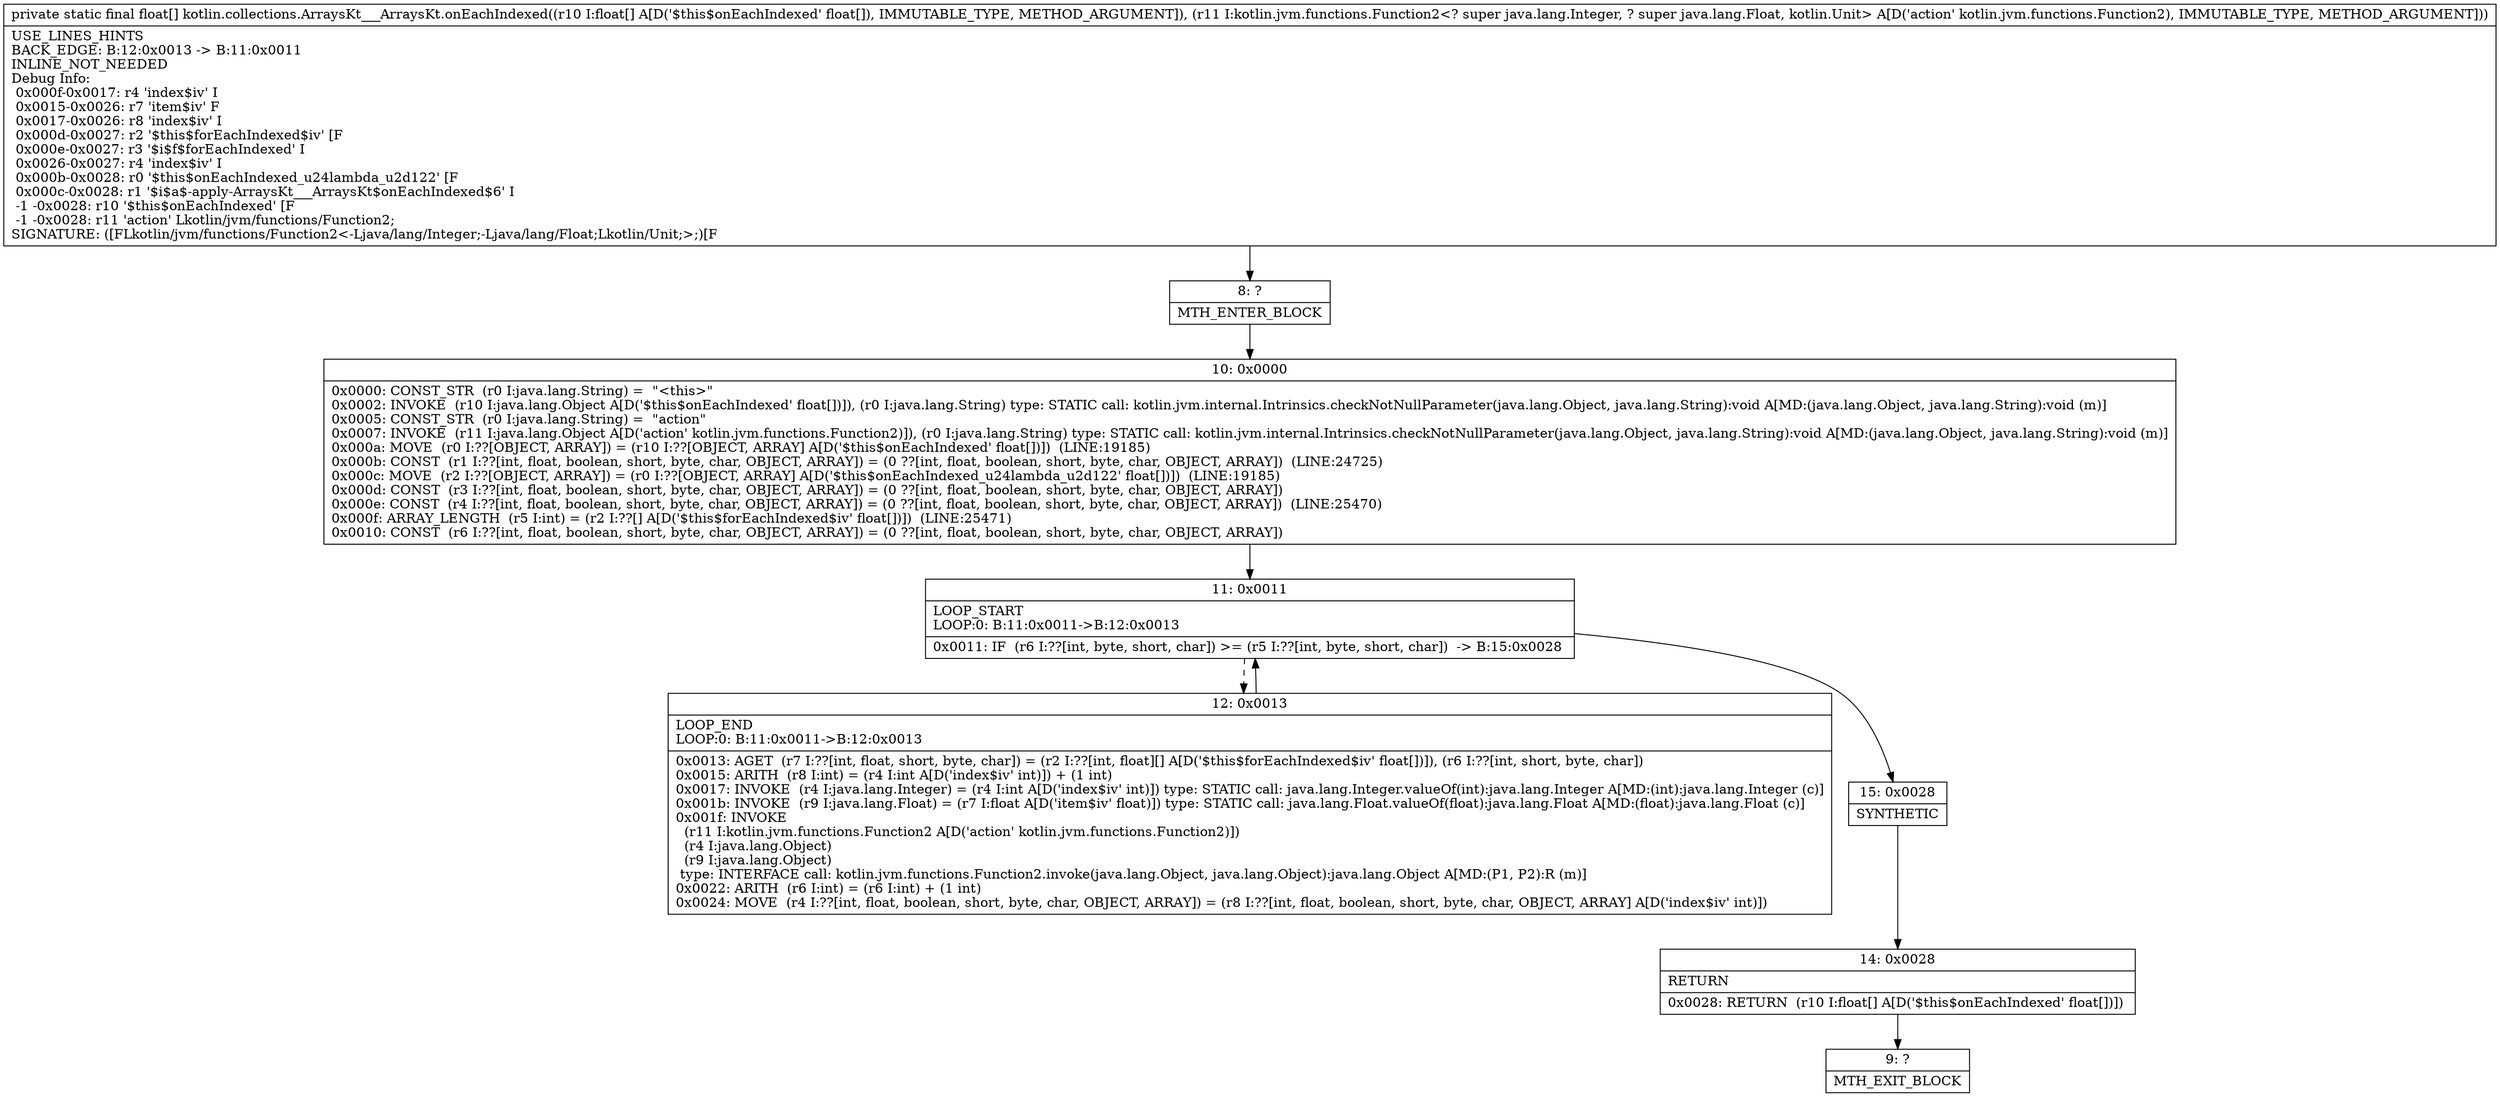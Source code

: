 digraph "CFG forkotlin.collections.ArraysKt___ArraysKt.onEachIndexed([FLkotlin\/jvm\/functions\/Function2;)[F" {
Node_8 [shape=record,label="{8\:\ ?|MTH_ENTER_BLOCK\l}"];
Node_10 [shape=record,label="{10\:\ 0x0000|0x0000: CONST_STR  (r0 I:java.lang.String) =  \"\<this\>\" \l0x0002: INVOKE  (r10 I:java.lang.Object A[D('$this$onEachIndexed' float[])]), (r0 I:java.lang.String) type: STATIC call: kotlin.jvm.internal.Intrinsics.checkNotNullParameter(java.lang.Object, java.lang.String):void A[MD:(java.lang.Object, java.lang.String):void (m)]\l0x0005: CONST_STR  (r0 I:java.lang.String) =  \"action\" \l0x0007: INVOKE  (r11 I:java.lang.Object A[D('action' kotlin.jvm.functions.Function2)]), (r0 I:java.lang.String) type: STATIC call: kotlin.jvm.internal.Intrinsics.checkNotNullParameter(java.lang.Object, java.lang.String):void A[MD:(java.lang.Object, java.lang.String):void (m)]\l0x000a: MOVE  (r0 I:??[OBJECT, ARRAY]) = (r10 I:??[OBJECT, ARRAY] A[D('$this$onEachIndexed' float[])])  (LINE:19185)\l0x000b: CONST  (r1 I:??[int, float, boolean, short, byte, char, OBJECT, ARRAY]) = (0 ??[int, float, boolean, short, byte, char, OBJECT, ARRAY])  (LINE:24725)\l0x000c: MOVE  (r2 I:??[OBJECT, ARRAY]) = (r0 I:??[OBJECT, ARRAY] A[D('$this$onEachIndexed_u24lambda_u2d122' float[])])  (LINE:19185)\l0x000d: CONST  (r3 I:??[int, float, boolean, short, byte, char, OBJECT, ARRAY]) = (0 ??[int, float, boolean, short, byte, char, OBJECT, ARRAY]) \l0x000e: CONST  (r4 I:??[int, float, boolean, short, byte, char, OBJECT, ARRAY]) = (0 ??[int, float, boolean, short, byte, char, OBJECT, ARRAY])  (LINE:25470)\l0x000f: ARRAY_LENGTH  (r5 I:int) = (r2 I:??[] A[D('$this$forEachIndexed$iv' float[])])  (LINE:25471)\l0x0010: CONST  (r6 I:??[int, float, boolean, short, byte, char, OBJECT, ARRAY]) = (0 ??[int, float, boolean, short, byte, char, OBJECT, ARRAY]) \l}"];
Node_11 [shape=record,label="{11\:\ 0x0011|LOOP_START\lLOOP:0: B:11:0x0011\-\>B:12:0x0013\l|0x0011: IF  (r6 I:??[int, byte, short, char]) \>= (r5 I:??[int, byte, short, char])  \-\> B:15:0x0028 \l}"];
Node_12 [shape=record,label="{12\:\ 0x0013|LOOP_END\lLOOP:0: B:11:0x0011\-\>B:12:0x0013\l|0x0013: AGET  (r7 I:??[int, float, short, byte, char]) = (r2 I:??[int, float][] A[D('$this$forEachIndexed$iv' float[])]), (r6 I:??[int, short, byte, char]) \l0x0015: ARITH  (r8 I:int) = (r4 I:int A[D('index$iv' int)]) + (1 int) \l0x0017: INVOKE  (r4 I:java.lang.Integer) = (r4 I:int A[D('index$iv' int)]) type: STATIC call: java.lang.Integer.valueOf(int):java.lang.Integer A[MD:(int):java.lang.Integer (c)]\l0x001b: INVOKE  (r9 I:java.lang.Float) = (r7 I:float A[D('item$iv' float)]) type: STATIC call: java.lang.Float.valueOf(float):java.lang.Float A[MD:(float):java.lang.Float (c)]\l0x001f: INVOKE  \l  (r11 I:kotlin.jvm.functions.Function2 A[D('action' kotlin.jvm.functions.Function2)])\l  (r4 I:java.lang.Object)\l  (r9 I:java.lang.Object)\l type: INTERFACE call: kotlin.jvm.functions.Function2.invoke(java.lang.Object, java.lang.Object):java.lang.Object A[MD:(P1, P2):R (m)]\l0x0022: ARITH  (r6 I:int) = (r6 I:int) + (1 int) \l0x0024: MOVE  (r4 I:??[int, float, boolean, short, byte, char, OBJECT, ARRAY]) = (r8 I:??[int, float, boolean, short, byte, char, OBJECT, ARRAY] A[D('index$iv' int)]) \l}"];
Node_15 [shape=record,label="{15\:\ 0x0028|SYNTHETIC\l}"];
Node_14 [shape=record,label="{14\:\ 0x0028|RETURN\l|0x0028: RETURN  (r10 I:float[] A[D('$this$onEachIndexed' float[])]) \l}"];
Node_9 [shape=record,label="{9\:\ ?|MTH_EXIT_BLOCK\l}"];
MethodNode[shape=record,label="{private static final float[] kotlin.collections.ArraysKt___ArraysKt.onEachIndexed((r10 I:float[] A[D('$this$onEachIndexed' float[]), IMMUTABLE_TYPE, METHOD_ARGUMENT]), (r11 I:kotlin.jvm.functions.Function2\<? super java.lang.Integer, ? super java.lang.Float, kotlin.Unit\> A[D('action' kotlin.jvm.functions.Function2), IMMUTABLE_TYPE, METHOD_ARGUMENT]))  | USE_LINES_HINTS\lBACK_EDGE: B:12:0x0013 \-\> B:11:0x0011\lINLINE_NOT_NEEDED\lDebug Info:\l  0x000f\-0x0017: r4 'index$iv' I\l  0x0015\-0x0026: r7 'item$iv' F\l  0x0017\-0x0026: r8 'index$iv' I\l  0x000d\-0x0027: r2 '$this$forEachIndexed$iv' [F\l  0x000e\-0x0027: r3 '$i$f$forEachIndexed' I\l  0x0026\-0x0027: r4 'index$iv' I\l  0x000b\-0x0028: r0 '$this$onEachIndexed_u24lambda_u2d122' [F\l  0x000c\-0x0028: r1 '$i$a$\-apply\-ArraysKt___ArraysKt$onEachIndexed$6' I\l  \-1 \-0x0028: r10 '$this$onEachIndexed' [F\l  \-1 \-0x0028: r11 'action' Lkotlin\/jvm\/functions\/Function2;\lSIGNATURE: ([FLkotlin\/jvm\/functions\/Function2\<\-Ljava\/lang\/Integer;\-Ljava\/lang\/Float;Lkotlin\/Unit;\>;)[F\l}"];
MethodNode -> Node_8;Node_8 -> Node_10;
Node_10 -> Node_11;
Node_11 -> Node_12[style=dashed];
Node_11 -> Node_15;
Node_12 -> Node_11;
Node_15 -> Node_14;
Node_14 -> Node_9;
}

